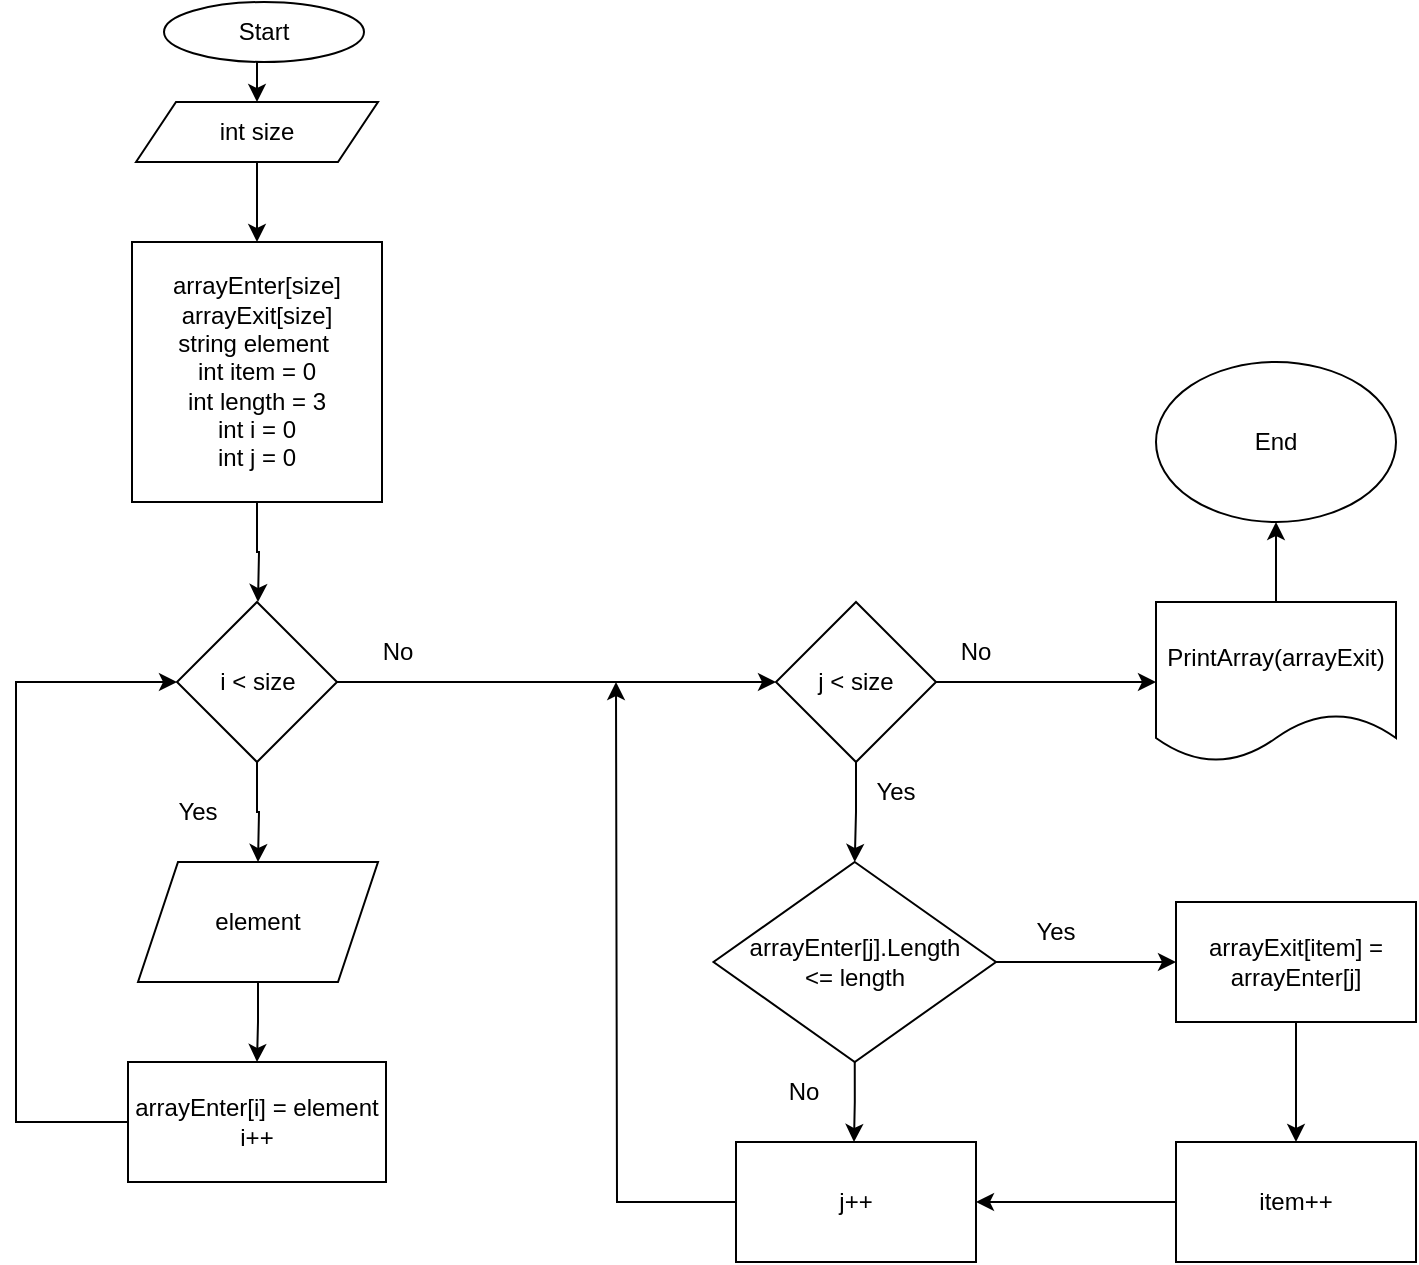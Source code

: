 <mxfile version="20.6.0" type="device"><diagram id="C5RBs43oDa-KdzZeNtuy" name="Page-1"><mxGraphModel dx="862" dy="520" grid="1" gridSize="10" guides="1" tooltips="1" connect="1" arrows="1" fold="1" page="1" pageScale="1" pageWidth="827" pageHeight="1169" math="0" shadow="0"><root><mxCell id="WIyWlLk6GJQsqaUBKTNV-0"/><mxCell id="WIyWlLk6GJQsqaUBKTNV-1" parent="WIyWlLk6GJQsqaUBKTNV-0"/><mxCell id="0TReoW61WWfZmv_attmA-3" style="edgeStyle=orthogonalEdgeStyle;rounded=0;orthogonalLoop=1;jettySize=auto;html=1;exitX=0.5;exitY=1;exitDx=0;exitDy=0;entryX=0.5;entryY=0;entryDx=0;entryDy=0;" edge="1" parent="WIyWlLk6GJQsqaUBKTNV-1" source="0TReoW61WWfZmv_attmA-0" target="0TReoW61WWfZmv_attmA-2"><mxGeometry relative="1" as="geometry"/></mxCell><mxCell id="0TReoW61WWfZmv_attmA-0" value="Start" style="ellipse;whiteSpace=wrap;html=1;" vertex="1" parent="WIyWlLk6GJQsqaUBKTNV-1"><mxGeometry x="94" y="10" width="100" height="30" as="geometry"/></mxCell><mxCell id="0TReoW61WWfZmv_attmA-8" style="edgeStyle=orthogonalEdgeStyle;rounded=0;orthogonalLoop=1;jettySize=auto;html=1;exitX=0.5;exitY=1;exitDx=0;exitDy=0;entryX=0.5;entryY=0;entryDx=0;entryDy=0;" edge="1" parent="WIyWlLk6GJQsqaUBKTNV-1" source="0TReoW61WWfZmv_attmA-2" target="0TReoW61WWfZmv_attmA-5"><mxGeometry relative="1" as="geometry"/></mxCell><mxCell id="0TReoW61WWfZmv_attmA-2" value="int size &lt;br&gt;" style="shape=parallelogram;perimeter=parallelogramPerimeter;whiteSpace=wrap;html=1;fixedSize=1;" vertex="1" parent="WIyWlLk6GJQsqaUBKTNV-1"><mxGeometry x="80" y="60" width="121" height="30" as="geometry"/></mxCell><mxCell id="0TReoW61WWfZmv_attmA-9" style="edgeStyle=orthogonalEdgeStyle;rounded=0;orthogonalLoop=1;jettySize=auto;html=1;exitX=0.5;exitY=1;exitDx=0;exitDy=0;" edge="1" parent="WIyWlLk6GJQsqaUBKTNV-1" source="0TReoW61WWfZmv_attmA-5"><mxGeometry relative="1" as="geometry"><mxPoint x="141" y="310" as="targetPoint"/></mxGeometry></mxCell><mxCell id="0TReoW61WWfZmv_attmA-5" value="arrayEnter[size]&lt;br&gt;arrayExit[size]&lt;br&gt;string element&amp;nbsp;&lt;br&gt;int item = 0&lt;br&gt;int length = 3&lt;br&gt;int i = 0&lt;br&gt;int j = 0" style="rounded=0;whiteSpace=wrap;html=1;" vertex="1" parent="WIyWlLk6GJQsqaUBKTNV-1"><mxGeometry x="78" y="130" width="125" height="130" as="geometry"/></mxCell><mxCell id="0TReoW61WWfZmv_attmA-11" style="edgeStyle=orthogonalEdgeStyle;rounded=0;orthogonalLoop=1;jettySize=auto;html=1;exitX=0.5;exitY=1;exitDx=0;exitDy=0;" edge="1" parent="WIyWlLk6GJQsqaUBKTNV-1" source="0TReoW61WWfZmv_attmA-10"><mxGeometry relative="1" as="geometry"><mxPoint x="141" y="440" as="targetPoint"/></mxGeometry></mxCell><mxCell id="0TReoW61WWfZmv_attmA-18" style="edgeStyle=orthogonalEdgeStyle;rounded=0;orthogonalLoop=1;jettySize=auto;html=1;exitX=1;exitY=0.5;exitDx=0;exitDy=0;entryX=0;entryY=0.5;entryDx=0;entryDy=0;" edge="1" parent="WIyWlLk6GJQsqaUBKTNV-1" source="0TReoW61WWfZmv_attmA-10" target="0TReoW61WWfZmv_attmA-19"><mxGeometry relative="1" as="geometry"><mxPoint x="330" y="350" as="targetPoint"/></mxGeometry></mxCell><mxCell id="0TReoW61WWfZmv_attmA-10" value="i &amp;lt; size" style="rhombus;whiteSpace=wrap;html=1;" vertex="1" parent="WIyWlLk6GJQsqaUBKTNV-1"><mxGeometry x="100.5" y="310" width="80" height="80" as="geometry"/></mxCell><mxCell id="0TReoW61WWfZmv_attmA-15" style="edgeStyle=orthogonalEdgeStyle;rounded=0;orthogonalLoop=1;jettySize=auto;html=1;exitX=0.5;exitY=1;exitDx=0;exitDy=0;entryX=0.5;entryY=0;entryDx=0;entryDy=0;" edge="1" parent="WIyWlLk6GJQsqaUBKTNV-1" source="0TReoW61WWfZmv_attmA-12" target="0TReoW61WWfZmv_attmA-14"><mxGeometry relative="1" as="geometry"/></mxCell><mxCell id="0TReoW61WWfZmv_attmA-12" value="element" style="shape=parallelogram;perimeter=parallelogramPerimeter;whiteSpace=wrap;html=1;fixedSize=1;" vertex="1" parent="WIyWlLk6GJQsqaUBKTNV-1"><mxGeometry x="81" y="440" width="120" height="60" as="geometry"/></mxCell><mxCell id="0TReoW61WWfZmv_attmA-16" style="edgeStyle=orthogonalEdgeStyle;rounded=0;orthogonalLoop=1;jettySize=auto;html=1;exitX=0;exitY=0.5;exitDx=0;exitDy=0;entryX=0;entryY=0.5;entryDx=0;entryDy=0;" edge="1" parent="WIyWlLk6GJQsqaUBKTNV-1" source="0TReoW61WWfZmv_attmA-14" target="0TReoW61WWfZmv_attmA-10"><mxGeometry relative="1" as="geometry"><Array as="points"><mxPoint x="20" y="570"/><mxPoint x="20" y="350"/></Array></mxGeometry></mxCell><mxCell id="0TReoW61WWfZmv_attmA-14" value="arrayEnter[i] = element&lt;br&gt;i++" style="rounded=0;whiteSpace=wrap;html=1;" vertex="1" parent="WIyWlLk6GJQsqaUBKTNV-1"><mxGeometry x="76" y="540" width="129" height="60" as="geometry"/></mxCell><mxCell id="0TReoW61WWfZmv_attmA-17" value="Yes" style="text;html=1;strokeColor=none;fillColor=none;align=center;verticalAlign=middle;whiteSpace=wrap;rounded=0;" vertex="1" parent="WIyWlLk6GJQsqaUBKTNV-1"><mxGeometry x="81" y="400" width="60" height="30" as="geometry"/></mxCell><mxCell id="0TReoW61WWfZmv_attmA-22" style="edgeStyle=orthogonalEdgeStyle;rounded=0;orthogonalLoop=1;jettySize=auto;html=1;exitX=0.5;exitY=1;exitDx=0;exitDy=0;entryX=0.5;entryY=0;entryDx=0;entryDy=0;" edge="1" parent="WIyWlLk6GJQsqaUBKTNV-1" source="0TReoW61WWfZmv_attmA-19" target="0TReoW61WWfZmv_attmA-21"><mxGeometry relative="1" as="geometry"/></mxCell><mxCell id="0TReoW61WWfZmv_attmA-33" style="edgeStyle=orthogonalEdgeStyle;rounded=0;orthogonalLoop=1;jettySize=auto;html=1;exitX=1;exitY=0.5;exitDx=0;exitDy=0;fontFamily=Helvetica;fontSize=12;fontColor=#000000;" edge="1" parent="WIyWlLk6GJQsqaUBKTNV-1" source="0TReoW61WWfZmv_attmA-19"><mxGeometry relative="1" as="geometry"><mxPoint x="590" y="350" as="targetPoint"/></mxGeometry></mxCell><mxCell id="0TReoW61WWfZmv_attmA-19" value="j &amp;lt; size" style="rhombus;whiteSpace=wrap;html=1;" vertex="1" parent="WIyWlLk6GJQsqaUBKTNV-1"><mxGeometry x="400" y="310" width="80" height="80" as="geometry"/></mxCell><mxCell id="0TReoW61WWfZmv_attmA-20" value="No" style="text;html=1;strokeColor=none;fillColor=none;align=center;verticalAlign=middle;whiteSpace=wrap;rounded=0;" vertex="1" parent="WIyWlLk6GJQsqaUBKTNV-1"><mxGeometry x="180.5" y="320" width="60" height="30" as="geometry"/></mxCell><mxCell id="0TReoW61WWfZmv_attmA-23" style="edgeStyle=orthogonalEdgeStyle;rounded=0;orthogonalLoop=1;jettySize=auto;html=1;exitX=1;exitY=0.5;exitDx=0;exitDy=0;fontFamily=Helvetica;fontSize=12;fontColor=#000000;" edge="1" parent="WIyWlLk6GJQsqaUBKTNV-1" source="0TReoW61WWfZmv_attmA-21"><mxGeometry relative="1" as="geometry"><mxPoint x="600" y="490" as="targetPoint"/></mxGeometry></mxCell><mxCell id="0TReoW61WWfZmv_attmA-24" style="edgeStyle=orthogonalEdgeStyle;rounded=0;orthogonalLoop=1;jettySize=auto;html=1;exitX=0.5;exitY=1;exitDx=0;exitDy=0;fontFamily=Helvetica;fontSize=12;fontColor=#000000;" edge="1" parent="WIyWlLk6GJQsqaUBKTNV-1" source="0TReoW61WWfZmv_attmA-21"><mxGeometry relative="1" as="geometry"><mxPoint x="439" y="580" as="targetPoint"/></mxGeometry></mxCell><mxCell id="0TReoW61WWfZmv_attmA-21" value="&lt;div style=&quot;line-height: 120%;&quot;&gt;&lt;font style=&quot;font-size: 12px;&quot;&gt;arrayEnter[j].Length &amp;lt;=&amp;nbsp;length&lt;/font&gt;&lt;br&gt;&lt;/div&gt;" style="rhombus;whiteSpace=wrap;html=1;labelBackgroundColor=none;" vertex="1" parent="WIyWlLk6GJQsqaUBKTNV-1"><mxGeometry x="368.75" y="440" width="141.25" height="100" as="geometry"/></mxCell><mxCell id="0TReoW61WWfZmv_attmA-26" style="edgeStyle=orthogonalEdgeStyle;rounded=0;orthogonalLoop=1;jettySize=auto;html=1;exitX=0;exitY=0.5;exitDx=0;exitDy=0;fontFamily=Helvetica;fontSize=12;fontColor=#000000;" edge="1" parent="WIyWlLk6GJQsqaUBKTNV-1" source="0TReoW61WWfZmv_attmA-25"><mxGeometry relative="1" as="geometry"><mxPoint x="320" y="350" as="targetPoint"/></mxGeometry></mxCell><mxCell id="0TReoW61WWfZmv_attmA-25" value="j++" style="rounded=0;whiteSpace=wrap;html=1;labelBackgroundColor=none;fontFamily=Helvetica;fontSize=12;fontColor=#000000;" vertex="1" parent="WIyWlLk6GJQsqaUBKTNV-1"><mxGeometry x="380" y="580" width="120" height="60" as="geometry"/></mxCell><mxCell id="0TReoW61WWfZmv_attmA-27" value="No" style="text;html=1;strokeColor=none;fillColor=none;align=center;verticalAlign=middle;whiteSpace=wrap;rounded=0;labelBackgroundColor=none;fontFamily=Helvetica;fontSize=12;fontColor=#000000;" vertex="1" parent="WIyWlLk6GJQsqaUBKTNV-1"><mxGeometry x="384" y="540" width="60" height="30" as="geometry"/></mxCell><mxCell id="0TReoW61WWfZmv_attmA-28" value="Yes" style="text;html=1;strokeColor=none;fillColor=none;align=center;verticalAlign=middle;whiteSpace=wrap;rounded=0;labelBackgroundColor=none;fontFamily=Helvetica;fontSize=12;fontColor=#000000;" vertex="1" parent="WIyWlLk6GJQsqaUBKTNV-1"><mxGeometry x="510" y="460" width="60" height="30" as="geometry"/></mxCell><mxCell id="0TReoW61WWfZmv_attmA-30" style="edgeStyle=orthogonalEdgeStyle;rounded=0;orthogonalLoop=1;jettySize=auto;html=1;exitX=0.5;exitY=1;exitDx=0;exitDy=0;fontFamily=Helvetica;fontSize=12;fontColor=#000000;" edge="1" parent="WIyWlLk6GJQsqaUBKTNV-1" source="0TReoW61WWfZmv_attmA-29"><mxGeometry relative="1" as="geometry"><mxPoint x="660" y="580" as="targetPoint"/></mxGeometry></mxCell><mxCell id="0TReoW61WWfZmv_attmA-29" value="arrayExit[item] = arrayEnter[j]" style="rounded=0;whiteSpace=wrap;html=1;labelBackgroundColor=none;fontFamily=Helvetica;fontSize=12;fontColor=#000000;" vertex="1" parent="WIyWlLk6GJQsqaUBKTNV-1"><mxGeometry x="600" y="460" width="120" height="60" as="geometry"/></mxCell><mxCell id="0TReoW61WWfZmv_attmA-32" style="edgeStyle=orthogonalEdgeStyle;rounded=0;orthogonalLoop=1;jettySize=auto;html=1;exitX=0;exitY=0.5;exitDx=0;exitDy=0;entryX=1;entryY=0.5;entryDx=0;entryDy=0;fontFamily=Helvetica;fontSize=12;fontColor=#000000;" edge="1" parent="WIyWlLk6GJQsqaUBKTNV-1" source="0TReoW61WWfZmv_attmA-31" target="0TReoW61WWfZmv_attmA-25"><mxGeometry relative="1" as="geometry"/></mxCell><mxCell id="0TReoW61WWfZmv_attmA-31" value="item++" style="rounded=0;whiteSpace=wrap;html=1;labelBackgroundColor=none;fontFamily=Helvetica;fontSize=12;fontColor=#000000;" vertex="1" parent="WIyWlLk6GJQsqaUBKTNV-1"><mxGeometry x="600" y="580" width="120" height="60" as="geometry"/></mxCell><mxCell id="0TReoW61WWfZmv_attmA-34" value="Yes" style="text;html=1;strokeColor=none;fillColor=none;align=center;verticalAlign=middle;whiteSpace=wrap;rounded=0;labelBackgroundColor=none;fontFamily=Helvetica;fontSize=12;fontColor=#000000;" vertex="1" parent="WIyWlLk6GJQsqaUBKTNV-1"><mxGeometry x="430" y="390" width="60" height="30" as="geometry"/></mxCell><mxCell id="0TReoW61WWfZmv_attmA-35" value="No" style="text;html=1;strokeColor=none;fillColor=none;align=center;verticalAlign=middle;whiteSpace=wrap;rounded=0;labelBackgroundColor=none;fontFamily=Helvetica;fontSize=12;fontColor=#000000;" vertex="1" parent="WIyWlLk6GJQsqaUBKTNV-1"><mxGeometry x="470" y="320" width="60" height="30" as="geometry"/></mxCell><mxCell id="0TReoW61WWfZmv_attmA-37" style="edgeStyle=orthogonalEdgeStyle;rounded=0;orthogonalLoop=1;jettySize=auto;html=1;exitX=0.5;exitY=0;exitDx=0;exitDy=0;fontFamily=Helvetica;fontSize=12;fontColor=#000000;" edge="1" parent="WIyWlLk6GJQsqaUBKTNV-1" source="0TReoW61WWfZmv_attmA-36"><mxGeometry relative="1" as="geometry"><mxPoint x="650" y="270" as="targetPoint"/></mxGeometry></mxCell><mxCell id="0TReoW61WWfZmv_attmA-36" value="PrintArray(arrayExit)" style="shape=document;whiteSpace=wrap;html=1;boundedLbl=1;labelBackgroundColor=none;fontFamily=Helvetica;fontSize=12;fontColor=#000000;" vertex="1" parent="WIyWlLk6GJQsqaUBKTNV-1"><mxGeometry x="590" y="310" width="120" height="80" as="geometry"/></mxCell><mxCell id="0TReoW61WWfZmv_attmA-38" value="End" style="ellipse;whiteSpace=wrap;html=1;labelBackgroundColor=none;fontFamily=Helvetica;fontSize=12;fontColor=#000000;" vertex="1" parent="WIyWlLk6GJQsqaUBKTNV-1"><mxGeometry x="590" y="190" width="120" height="80" as="geometry"/></mxCell></root></mxGraphModel></diagram></mxfile>